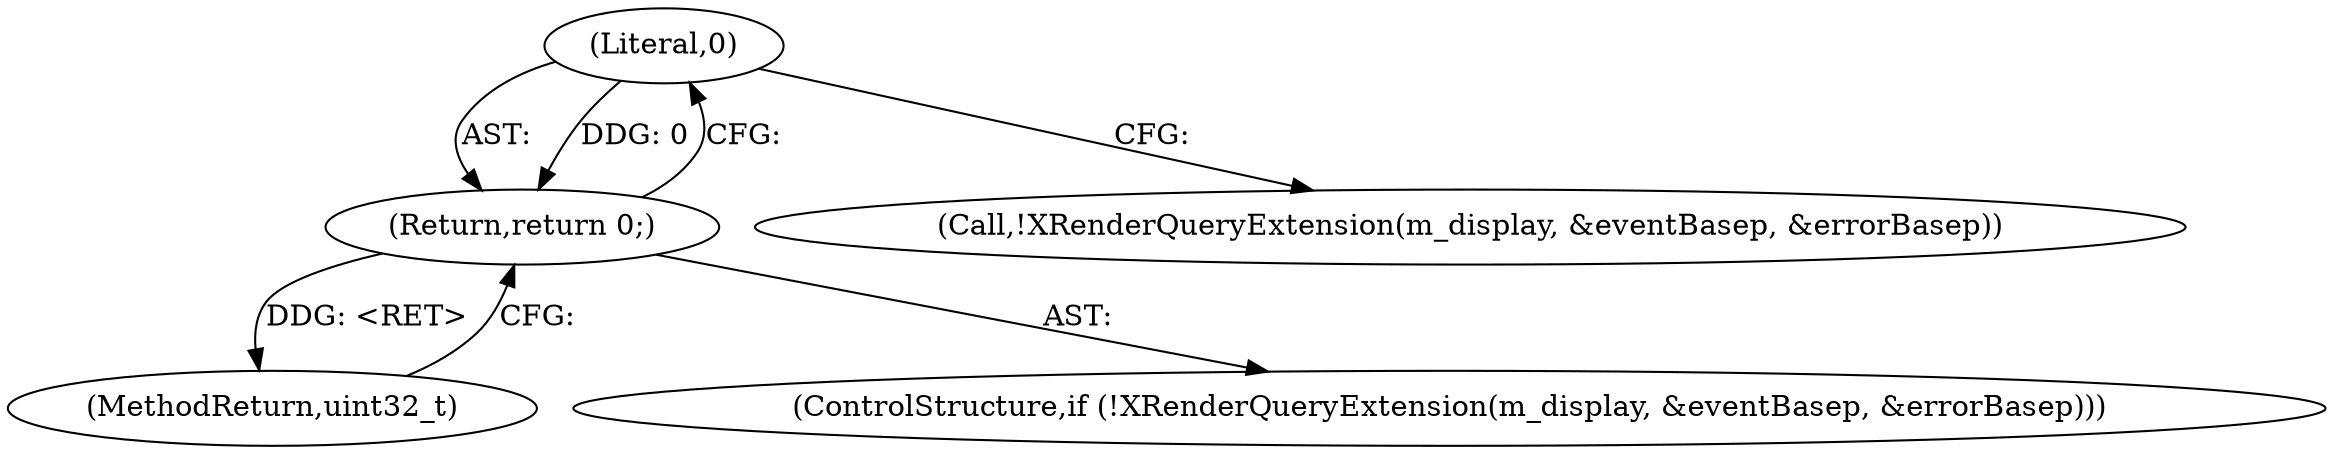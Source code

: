 digraph "1_Chrome_4da7eefcaad044a6f919947a2a0e3d4fed87834c_1@del" {
"1000131" [label="(Literal,0)"];
"1000130" [label="(Return,return 0;)"];
"1000131" [label="(Literal,0)"];
"1000123" [label="(Call,!XRenderQueryExtension(m_display, &eventBasep, &errorBasep))"];
"1000135" [label="(MethodReturn,uint32_t)"];
"1000122" [label="(ControlStructure,if (!XRenderQueryExtension(m_display, &eventBasep, &errorBasep)))"];
"1000130" [label="(Return,return 0;)"];
"1000131" -> "1000130"  [label="AST: "];
"1000131" -> "1000123"  [label="CFG: "];
"1000130" -> "1000131"  [label="CFG: "];
"1000131" -> "1000130"  [label="DDG: 0"];
"1000130" -> "1000122"  [label="AST: "];
"1000135" -> "1000130"  [label="CFG: "];
"1000130" -> "1000135"  [label="DDG: <RET>"];
}
